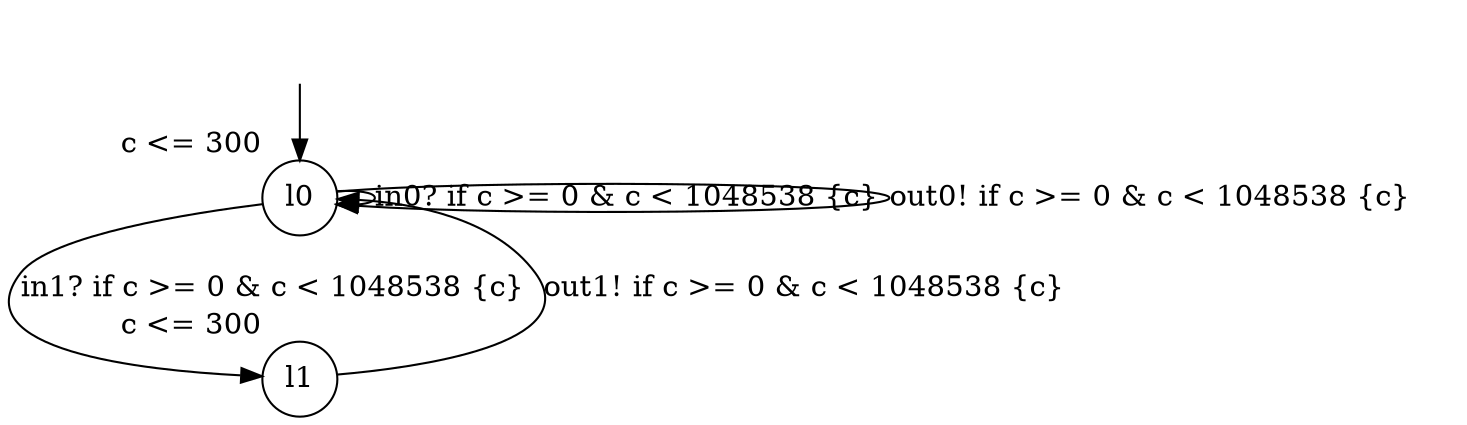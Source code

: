 digraph g {
__start0 [label="" shape="none"];
l0 [shape="circle" margin=0 label="l0", xlabel="c <= 300"];
l1 [shape="circle" margin=0 label="l1", xlabel="c <= 300"];
l0 -> l0 [label="in0? if c >= 0 & c < 1048538 {c} "];
l0 -> l1 [label="in1? if c >= 0 & c < 1048538 {c} "];
l0 -> l0 [label="out0! if c >= 0 & c < 1048538 {c} "];
l1 -> l0 [label="out1! if c >= 0 & c < 1048538 {c} "];
__start0 -> l0;
}
